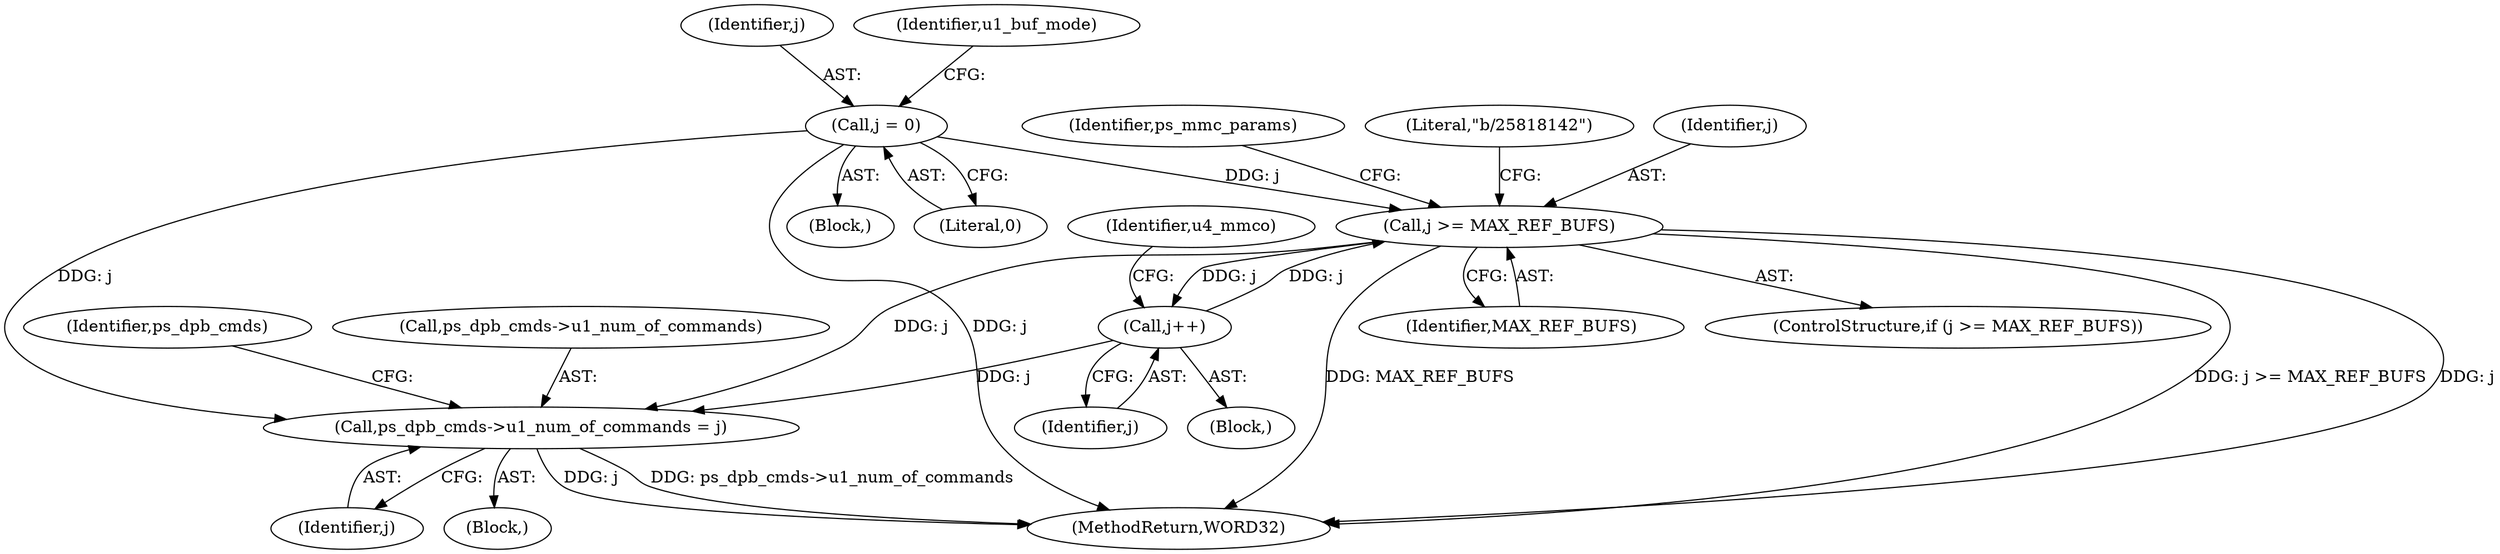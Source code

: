 digraph "0_Android_943323f1d9d3dd5c2634deb26cbe72343ca6b3db@pointer" {
"1000360" [label="(Call,ps_dpb_cmds->u1_num_of_commands = j)"];
"1000358" [label="(Call,j++)"];
"1000239" [label="(Call,j >= MAX_REF_BUFS)"];
"1000216" [label="(Call,j = 0)"];
"1000240" [label="(Identifier,j)"];
"1000217" [label="(Identifier,j)"];
"1000386" [label="(MethodReturn,WORD32)"];
"1000257" [label="(Identifier,ps_mmc_params)"];
"1000360" [label="(Call,ps_dpb_cmds->u1_num_of_commands = j)"];
"1000203" [label="(Block,)"];
"1000216" [label="(Call,j = 0)"];
"1000358" [label="(Call,j++)"];
"1000367" [label="(Identifier,ps_dpb_cmds)"];
"1000364" [label="(Identifier,j)"];
"1000239" [label="(Call,j >= MAX_REF_BUFS)"];
"1000359" [label="(Identifier,j)"];
"1000241" [label="(Identifier,MAX_REF_BUFS)"];
"1000238" [label="(ControlStructure,if (j >= MAX_REF_BUFS))"];
"1000218" [label="(Literal,0)"];
"1000223" [label="(Block,)"];
"1000221" [label="(Identifier,u1_buf_mode)"];
"1000244" [label="(Literal,\"b/25818142\")"];
"1000235" [label="(Identifier,u4_mmco)"];
"1000237" [label="(Block,)"];
"1000361" [label="(Call,ps_dpb_cmds->u1_num_of_commands)"];
"1000360" -> "1000223"  [label="AST: "];
"1000360" -> "1000364"  [label="CFG: "];
"1000361" -> "1000360"  [label="AST: "];
"1000364" -> "1000360"  [label="AST: "];
"1000367" -> "1000360"  [label="CFG: "];
"1000360" -> "1000386"  [label="DDG: ps_dpb_cmds->u1_num_of_commands"];
"1000360" -> "1000386"  [label="DDG: j"];
"1000358" -> "1000360"  [label="DDG: j"];
"1000239" -> "1000360"  [label="DDG: j"];
"1000216" -> "1000360"  [label="DDG: j"];
"1000358" -> "1000237"  [label="AST: "];
"1000358" -> "1000359"  [label="CFG: "];
"1000359" -> "1000358"  [label="AST: "];
"1000235" -> "1000358"  [label="CFG: "];
"1000358" -> "1000239"  [label="DDG: j"];
"1000239" -> "1000358"  [label="DDG: j"];
"1000239" -> "1000238"  [label="AST: "];
"1000239" -> "1000241"  [label="CFG: "];
"1000240" -> "1000239"  [label="AST: "];
"1000241" -> "1000239"  [label="AST: "];
"1000244" -> "1000239"  [label="CFG: "];
"1000257" -> "1000239"  [label="CFG: "];
"1000239" -> "1000386"  [label="DDG: j >= MAX_REF_BUFS"];
"1000239" -> "1000386"  [label="DDG: j"];
"1000239" -> "1000386"  [label="DDG: MAX_REF_BUFS"];
"1000216" -> "1000239"  [label="DDG: j"];
"1000216" -> "1000203"  [label="AST: "];
"1000216" -> "1000218"  [label="CFG: "];
"1000217" -> "1000216"  [label="AST: "];
"1000218" -> "1000216"  [label="AST: "];
"1000221" -> "1000216"  [label="CFG: "];
"1000216" -> "1000386"  [label="DDG: j"];
}
